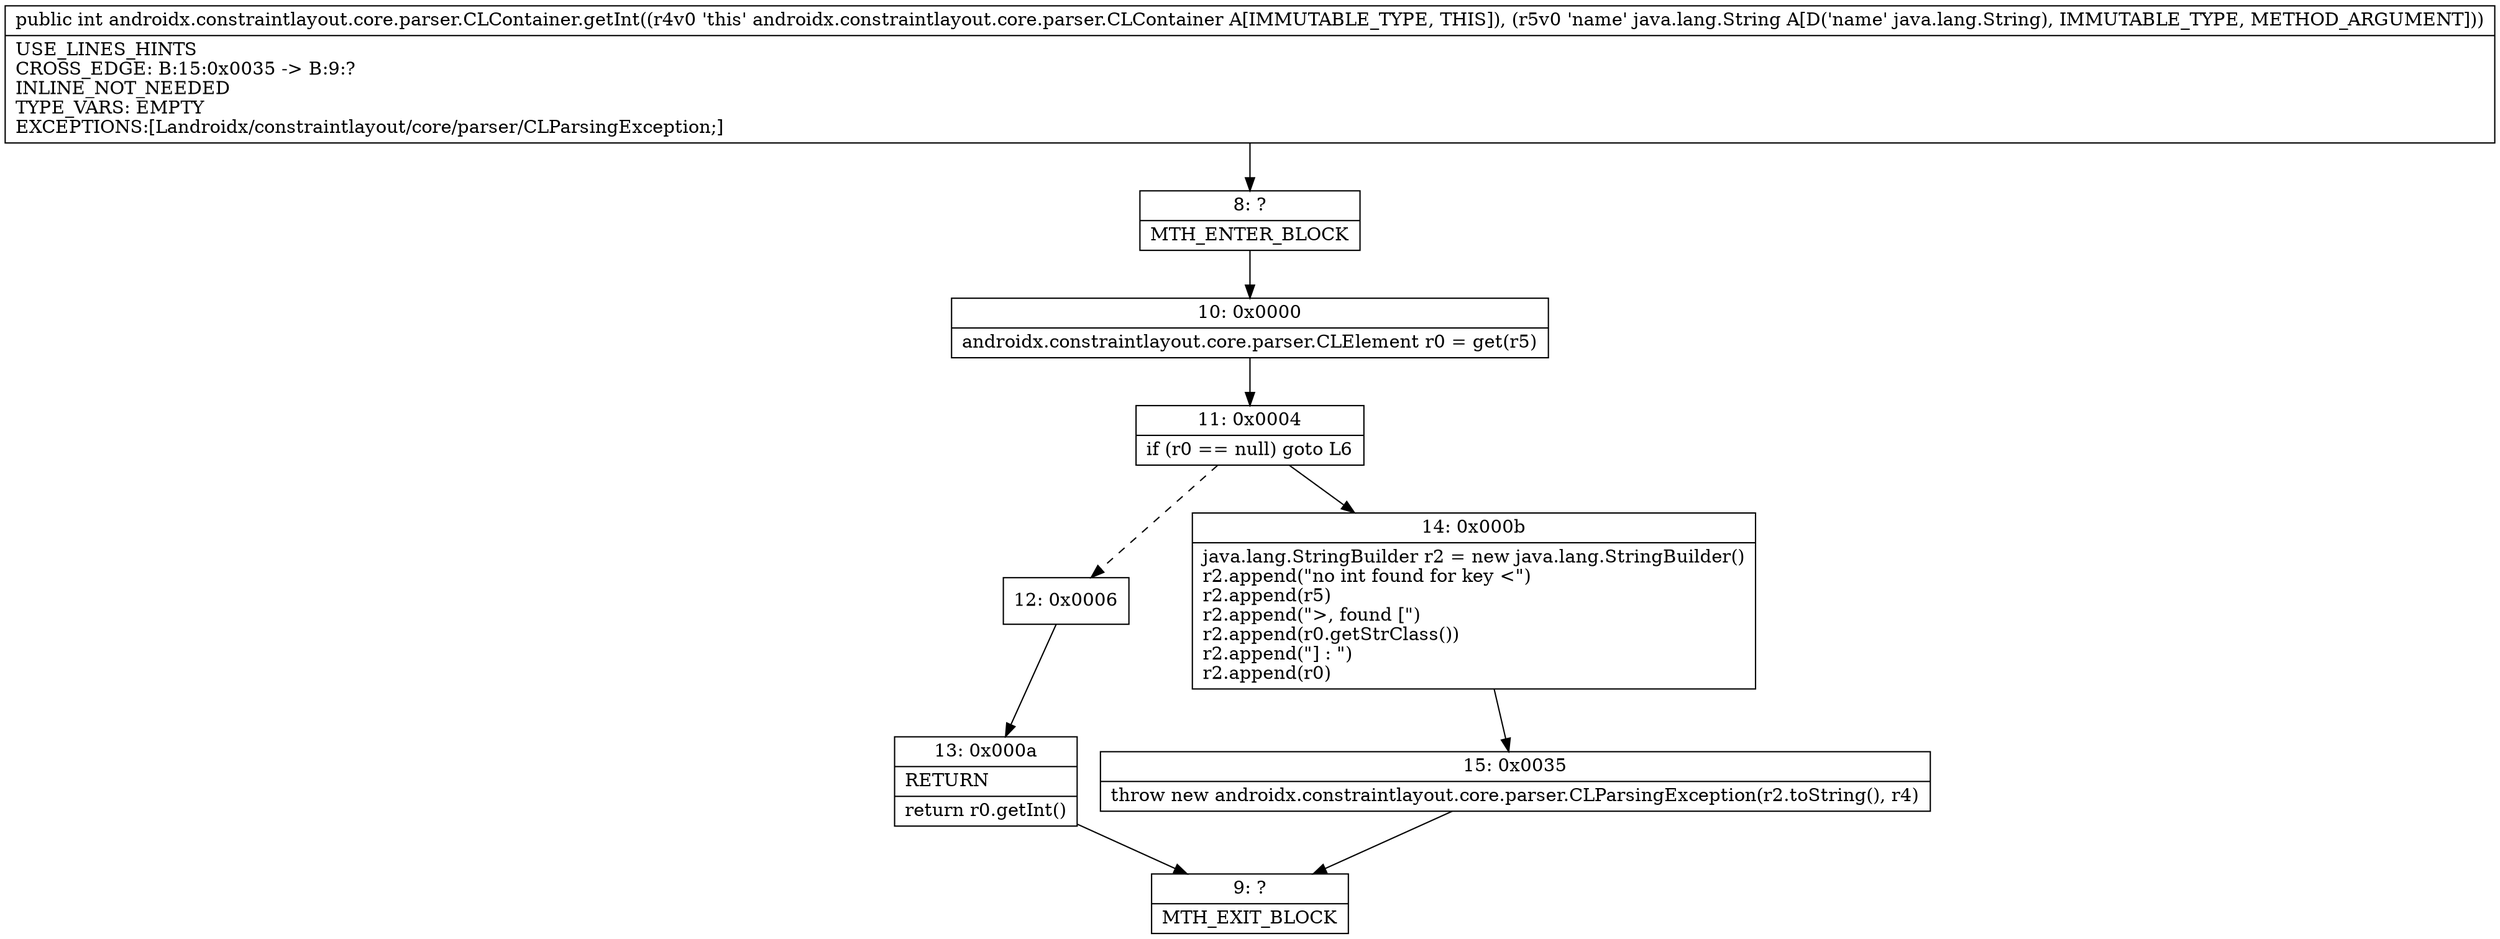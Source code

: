 digraph "CFG forandroidx.constraintlayout.core.parser.CLContainer.getInt(Ljava\/lang\/String;)I" {
Node_8 [shape=record,label="{8\:\ ?|MTH_ENTER_BLOCK\l}"];
Node_10 [shape=record,label="{10\:\ 0x0000|androidx.constraintlayout.core.parser.CLElement r0 = get(r5)\l}"];
Node_11 [shape=record,label="{11\:\ 0x0004|if (r0 == null) goto L6\l}"];
Node_12 [shape=record,label="{12\:\ 0x0006}"];
Node_13 [shape=record,label="{13\:\ 0x000a|RETURN\l|return r0.getInt()\l}"];
Node_9 [shape=record,label="{9\:\ ?|MTH_EXIT_BLOCK\l}"];
Node_14 [shape=record,label="{14\:\ 0x000b|java.lang.StringBuilder r2 = new java.lang.StringBuilder()\lr2.append(\"no int found for key \<\")\lr2.append(r5)\lr2.append(\"\>, found [\")\lr2.append(r0.getStrClass())\lr2.append(\"] : \")\lr2.append(r0)\l}"];
Node_15 [shape=record,label="{15\:\ 0x0035|throw new androidx.constraintlayout.core.parser.CLParsingException(r2.toString(), r4)\l}"];
MethodNode[shape=record,label="{public int androidx.constraintlayout.core.parser.CLContainer.getInt((r4v0 'this' androidx.constraintlayout.core.parser.CLContainer A[IMMUTABLE_TYPE, THIS]), (r5v0 'name' java.lang.String A[D('name' java.lang.String), IMMUTABLE_TYPE, METHOD_ARGUMENT]))  | USE_LINES_HINTS\lCROSS_EDGE: B:15:0x0035 \-\> B:9:?\lINLINE_NOT_NEEDED\lTYPE_VARS: EMPTY\lEXCEPTIONS:[Landroidx\/constraintlayout\/core\/parser\/CLParsingException;]\l}"];
MethodNode -> Node_8;Node_8 -> Node_10;
Node_10 -> Node_11;
Node_11 -> Node_12[style=dashed];
Node_11 -> Node_14;
Node_12 -> Node_13;
Node_13 -> Node_9;
Node_14 -> Node_15;
Node_15 -> Node_9;
}

